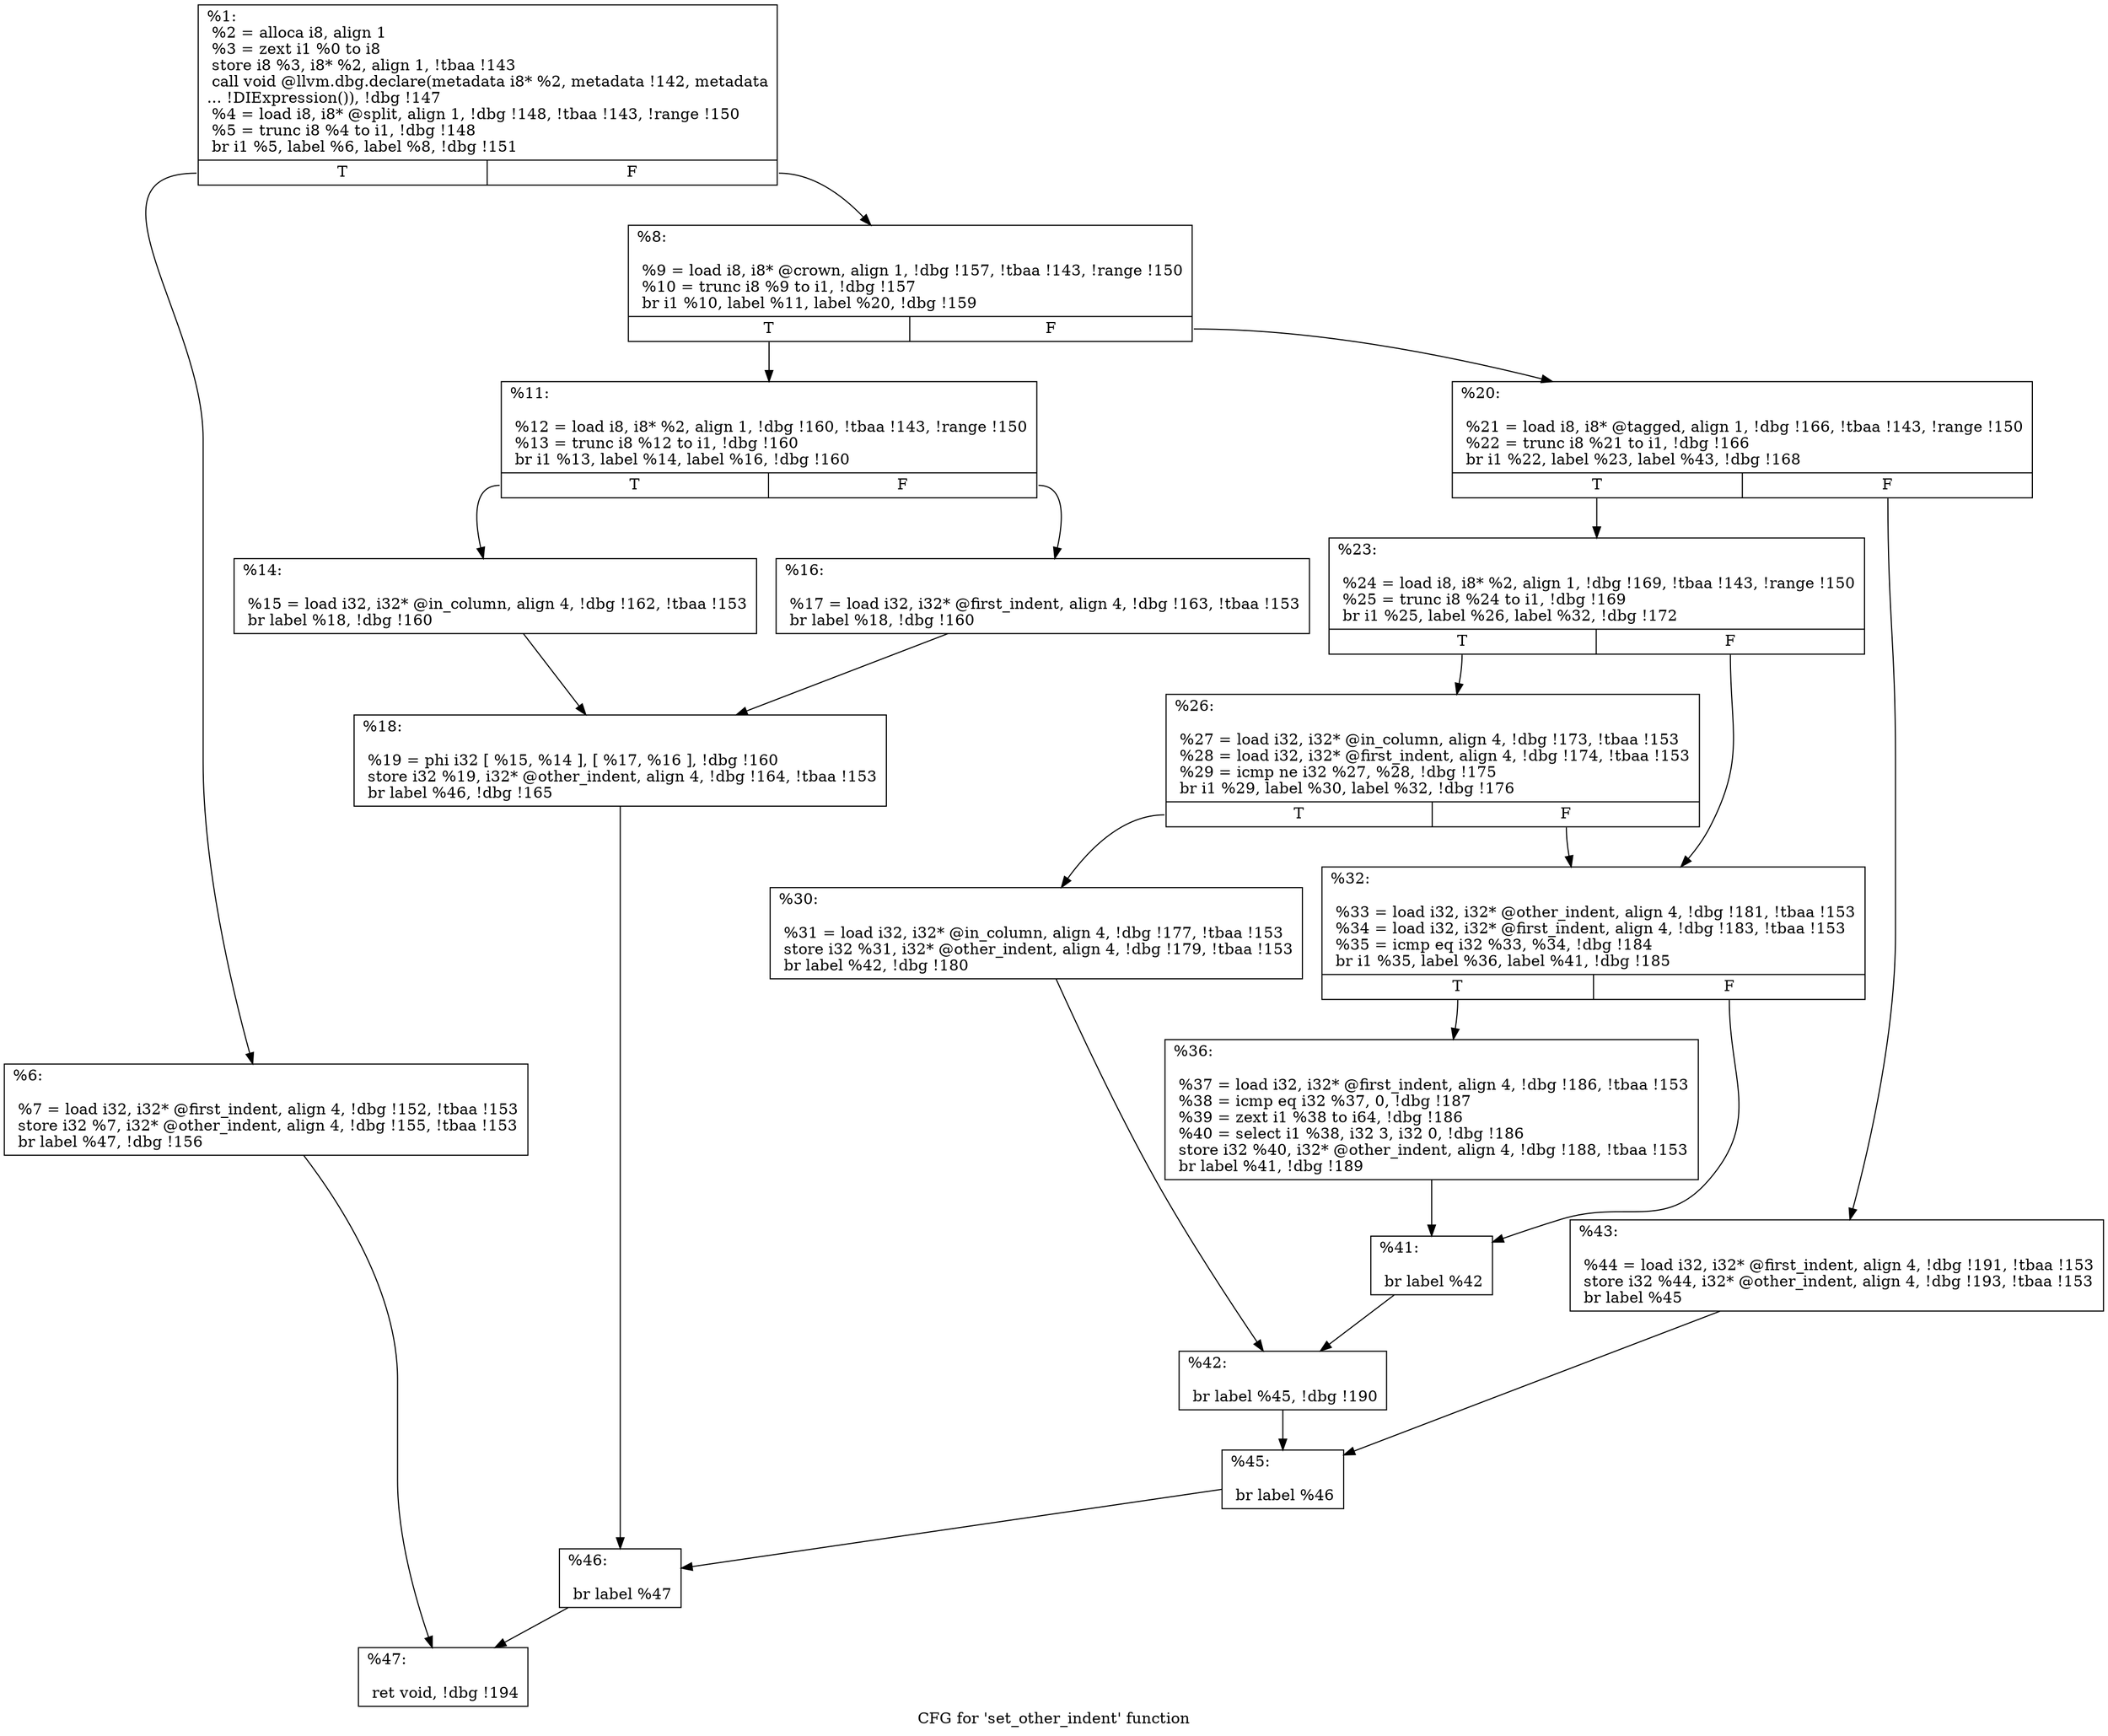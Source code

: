 digraph "CFG for 'set_other_indent' function" {
	label="CFG for 'set_other_indent' function";

	Node0xbdf9b0 [shape=record,label="{%1:\l  %2 = alloca i8, align 1\l  %3 = zext i1 %0 to i8\l  store i8 %3, i8* %2, align 1, !tbaa !143\l  call void @llvm.dbg.declare(metadata i8* %2, metadata !142, metadata\l... !DIExpression()), !dbg !147\l  %4 = load i8, i8* @split, align 1, !dbg !148, !tbaa !143, !range !150\l  %5 = trunc i8 %4 to i1, !dbg !148\l  br i1 %5, label %6, label %8, !dbg !151\l|{<s0>T|<s1>F}}"];
	Node0xbdf9b0:s0 -> Node0xbdfad0;
	Node0xbdf9b0:s1 -> Node0xbdfb20;
	Node0xbdfad0 [shape=record,label="{%6:\l\l  %7 = load i32, i32* @first_indent, align 4, !dbg !152, !tbaa !153\l  store i32 %7, i32* @other_indent, align 4, !dbg !155, !tbaa !153\l  br label %47, !dbg !156\l}"];
	Node0xbdfad0 -> Node0xbe0020;
	Node0xbdfb20 [shape=record,label="{%8:\l\l  %9 = load i8, i8* @crown, align 1, !dbg !157, !tbaa !143, !range !150\l  %10 = trunc i8 %9 to i1, !dbg !157\l  br i1 %10, label %11, label %20, !dbg !159\l|{<s0>T|<s1>F}}"];
	Node0xbdfb20:s0 -> Node0xbdfb70;
	Node0xbdfb20:s1 -> Node0xbdfcb0;
	Node0xbdfb70 [shape=record,label="{%11:\l\l  %12 = load i8, i8* %2, align 1, !dbg !160, !tbaa !143, !range !150\l  %13 = trunc i8 %12 to i1, !dbg !160\l  br i1 %13, label %14, label %16, !dbg !160\l|{<s0>T|<s1>F}}"];
	Node0xbdfb70:s0 -> Node0xbdfbc0;
	Node0xbdfb70:s1 -> Node0xbdfc10;
	Node0xbdfbc0 [shape=record,label="{%14:\l\l  %15 = load i32, i32* @in_column, align 4, !dbg !162, !tbaa !153\l  br label %18, !dbg !160\l}"];
	Node0xbdfbc0 -> Node0xbdfc60;
	Node0xbdfc10 [shape=record,label="{%16:\l\l  %17 = load i32, i32* @first_indent, align 4, !dbg !163, !tbaa !153\l  br label %18, !dbg !160\l}"];
	Node0xbdfc10 -> Node0xbdfc60;
	Node0xbdfc60 [shape=record,label="{%18:\l\l  %19 = phi i32 [ %15, %14 ], [ %17, %16 ], !dbg !160\l  store i32 %19, i32* @other_indent, align 4, !dbg !164, !tbaa !153\l  br label %46, !dbg !165\l}"];
	Node0xbdfc60 -> Node0xbdffd0;
	Node0xbdfcb0 [shape=record,label="{%20:\l\l  %21 = load i8, i8* @tagged, align 1, !dbg !166, !tbaa !143, !range !150\l  %22 = trunc i8 %21 to i1, !dbg !166\l  br i1 %22, label %23, label %43, !dbg !168\l|{<s0>T|<s1>F}}"];
	Node0xbdfcb0:s0 -> Node0xbdfd00;
	Node0xbdfcb0:s1 -> Node0xbdff30;
	Node0xbdfd00 [shape=record,label="{%23:\l\l  %24 = load i8, i8* %2, align 1, !dbg !169, !tbaa !143, !range !150\l  %25 = trunc i8 %24 to i1, !dbg !169\l  br i1 %25, label %26, label %32, !dbg !172\l|{<s0>T|<s1>F}}"];
	Node0xbdfd00:s0 -> Node0xbdfd50;
	Node0xbdfd00:s1 -> Node0xbdfdf0;
	Node0xbdfd50 [shape=record,label="{%26:\l\l  %27 = load i32, i32* @in_column, align 4, !dbg !173, !tbaa !153\l  %28 = load i32, i32* @first_indent, align 4, !dbg !174, !tbaa !153\l  %29 = icmp ne i32 %27, %28, !dbg !175\l  br i1 %29, label %30, label %32, !dbg !176\l|{<s0>T|<s1>F}}"];
	Node0xbdfd50:s0 -> Node0xbdfda0;
	Node0xbdfd50:s1 -> Node0xbdfdf0;
	Node0xbdfda0 [shape=record,label="{%30:\l\l  %31 = load i32, i32* @in_column, align 4, !dbg !177, !tbaa !153\l  store i32 %31, i32* @other_indent, align 4, !dbg !179, !tbaa !153\l  br label %42, !dbg !180\l}"];
	Node0xbdfda0 -> Node0xbdfee0;
	Node0xbdfdf0 [shape=record,label="{%32:\l\l  %33 = load i32, i32* @other_indent, align 4, !dbg !181, !tbaa !153\l  %34 = load i32, i32* @first_indent, align 4, !dbg !183, !tbaa !153\l  %35 = icmp eq i32 %33, %34, !dbg !184\l  br i1 %35, label %36, label %41, !dbg !185\l|{<s0>T|<s1>F}}"];
	Node0xbdfdf0:s0 -> Node0xbdfe40;
	Node0xbdfdf0:s1 -> Node0xbdfe90;
	Node0xbdfe40 [shape=record,label="{%36:\l\l  %37 = load i32, i32* @first_indent, align 4, !dbg !186, !tbaa !153\l  %38 = icmp eq i32 %37, 0, !dbg !187\l  %39 = zext i1 %38 to i64, !dbg !186\l  %40 = select i1 %38, i32 3, i32 0, !dbg !186\l  store i32 %40, i32* @other_indent, align 4, !dbg !188, !tbaa !153\l  br label %41, !dbg !189\l}"];
	Node0xbdfe40 -> Node0xbdfe90;
	Node0xbdfe90 [shape=record,label="{%41:\l\l  br label %42\l}"];
	Node0xbdfe90 -> Node0xbdfee0;
	Node0xbdfee0 [shape=record,label="{%42:\l\l  br label %45, !dbg !190\l}"];
	Node0xbdfee0 -> Node0xbdff80;
	Node0xbdff30 [shape=record,label="{%43:\l\l  %44 = load i32, i32* @first_indent, align 4, !dbg !191, !tbaa !153\l  store i32 %44, i32* @other_indent, align 4, !dbg !193, !tbaa !153\l  br label %45\l}"];
	Node0xbdff30 -> Node0xbdff80;
	Node0xbdff80 [shape=record,label="{%45:\l\l  br label %46\l}"];
	Node0xbdff80 -> Node0xbdffd0;
	Node0xbdffd0 [shape=record,label="{%46:\l\l  br label %47\l}"];
	Node0xbdffd0 -> Node0xbe0020;
	Node0xbe0020 [shape=record,label="{%47:\l\l  ret void, !dbg !194\l}"];
}

